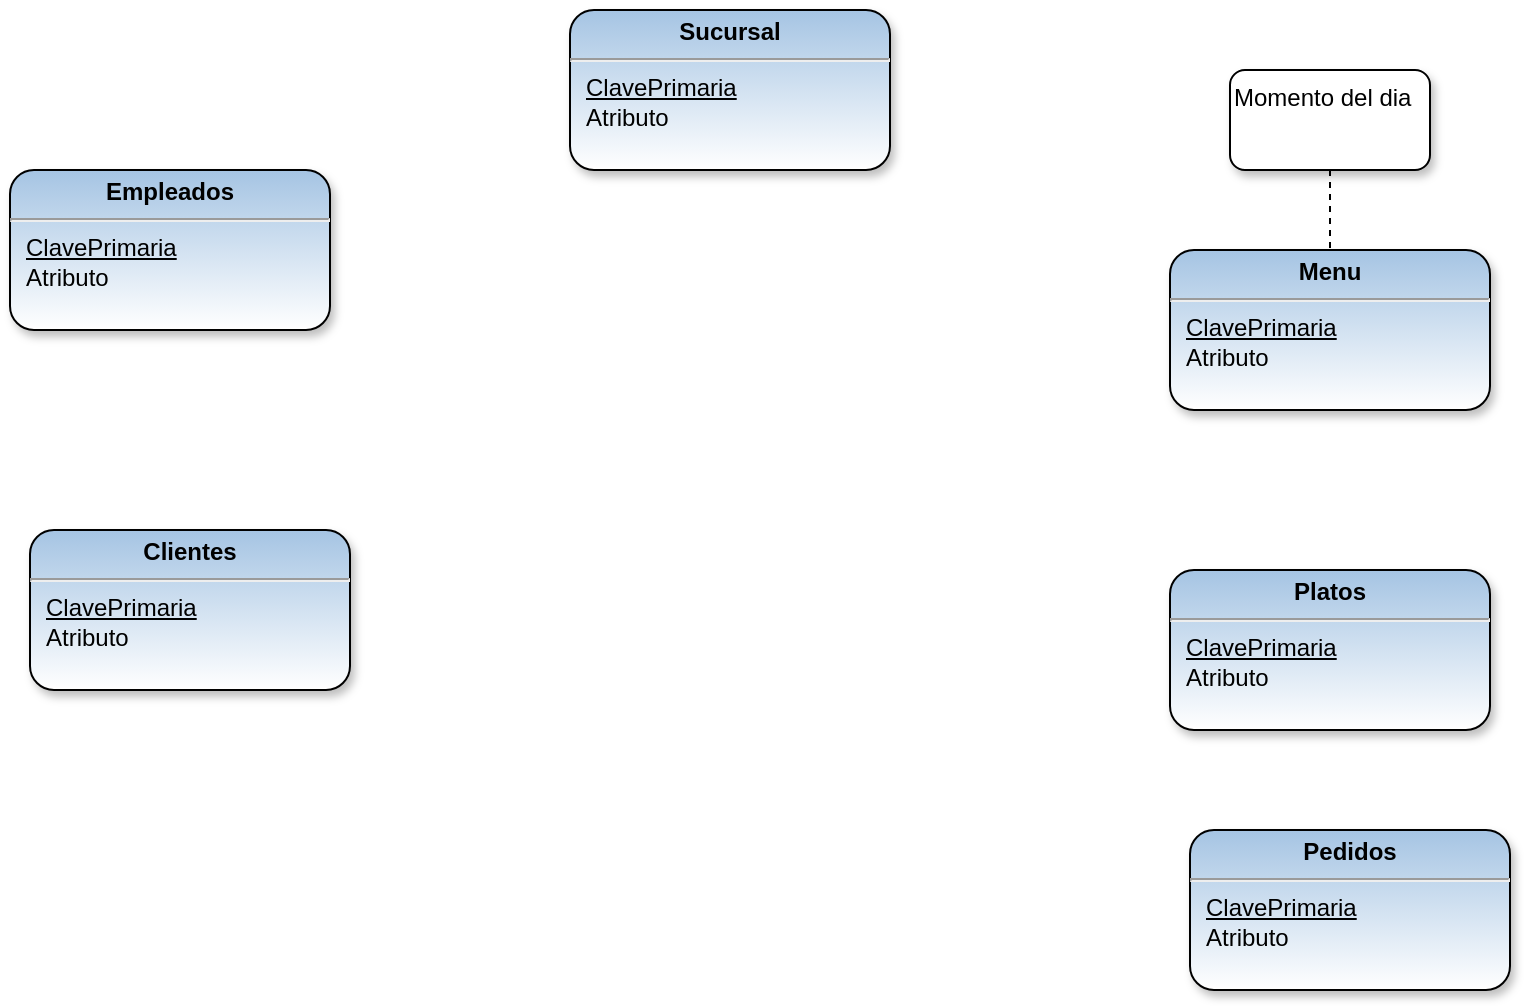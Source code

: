 <mxfile version="23.0.2" type="github">
  <diagram name="Página-1" id="3X6JfUOSzoIKd2hp5Chq">
    <mxGraphModel dx="1034" dy="430" grid="1" gridSize="10" guides="1" tooltips="1" connect="1" arrows="1" fold="1" page="1" pageScale="1" pageWidth="850" pageHeight="1100" math="0" shadow="0">
      <root>
        <mxCell id="0" />
        <mxCell id="1" parent="0" />
        <mxCell id="2ZVqeTXEcbyW0Spoo8fK-1" value="&lt;p style=&quot;text-align: center ; margin: 4px 0px 0px&quot;&gt;&lt;b&gt;Empleados&lt;/b&gt;&lt;/p&gt;&lt;hr&gt;&lt;p style=&quot;margin: 0px ; margin-left: 8px&quot;&gt;&lt;u&gt;ClavePrimaria&lt;/u&gt;&lt;br&gt;&lt;/p&gt;&lt;p style=&quot;margin: 0px ; margin-left: 8px&quot;&gt;Atributo&lt;/p&gt;" style="verticalAlign=top;align=left;overflow=fill;fontSize=12;fontFamily=Helvetica;html=1;gradientDirection=south;rounded=1;shadow=1;sketch=0;glass=0;strokeColor=#000000;fillColor=#a5c4e3;gradientColor=#ffffff;" vertex="1" parent="1">
          <mxGeometry x="20" y="100" width="160" height="80" as="geometry" />
        </mxCell>
        <mxCell id="2ZVqeTXEcbyW0Spoo8fK-2" value="&lt;p style=&quot;text-align: center ; margin: 4px 0px 0px&quot;&gt;&lt;b&gt;Menu&lt;/b&gt;&lt;/p&gt;&lt;hr&gt;&lt;p style=&quot;margin: 0px ; margin-left: 8px&quot;&gt;&lt;u&gt;ClavePrimaria&lt;/u&gt;&lt;br&gt;&lt;/p&gt;&lt;p style=&quot;margin: 0px ; margin-left: 8px&quot;&gt;Atributo&lt;/p&gt;" style="verticalAlign=top;align=left;overflow=fill;fontSize=12;fontFamily=Helvetica;html=1;gradientDirection=south;rounded=1;shadow=1;sketch=0;glass=0;strokeColor=#000000;fillColor=#a5c4e3;gradientColor=#ffffff;" vertex="1" parent="1">
          <mxGeometry x="600" y="140" width="160" height="80" as="geometry" />
        </mxCell>
        <mxCell id="2ZVqeTXEcbyW0Spoo8fK-3" value="" style="endArrow=none;dashed=1;html=1;rounded=0;entryX=0.5;entryY=0;entryDx=0;entryDy=0;" edge="1" parent="1" target="2ZVqeTXEcbyW0Spoo8fK-2">
          <mxGeometry width="50" height="50" relative="1" as="geometry">
            <mxPoint x="680" y="100" as="sourcePoint" />
            <mxPoint x="450" y="200" as="targetPoint" />
          </mxGeometry>
        </mxCell>
        <mxCell id="2ZVqeTXEcbyW0Spoo8fK-4" value="Momento del dia" style="rounded=1;whiteSpace=wrap;html=1;shadow=1;sketch=0;fillColor=#ffffff;gradientColor=#ffffff;align=left;verticalAlign=top;" vertex="1" parent="1">
          <mxGeometry x="630" y="50" width="100" height="50" as="geometry" />
        </mxCell>
        <mxCell id="2ZVqeTXEcbyW0Spoo8fK-5" value="&lt;p style=&quot;text-align: center ; margin: 4px 0px 0px&quot;&gt;&lt;b&gt;Platos&lt;/b&gt;&lt;/p&gt;&lt;hr&gt;&lt;p style=&quot;margin: 0px ; margin-left: 8px&quot;&gt;&lt;u&gt;ClavePrimaria&lt;/u&gt;&lt;br&gt;&lt;/p&gt;&lt;p style=&quot;margin: 0px ; margin-left: 8px&quot;&gt;Atributo&lt;/p&gt;" style="verticalAlign=top;align=left;overflow=fill;fontSize=12;fontFamily=Helvetica;html=1;gradientDirection=south;rounded=1;shadow=1;sketch=0;glass=0;strokeColor=#000000;fillColor=#a5c4e3;gradientColor=#ffffff;" vertex="1" parent="1">
          <mxGeometry x="600" y="300" width="160" height="80" as="geometry" />
        </mxCell>
        <mxCell id="2ZVqeTXEcbyW0Spoo8fK-6" value="&lt;p style=&quot;text-align: center ; margin: 4px 0px 0px&quot;&gt;&lt;b&gt;Clientes&lt;/b&gt;&lt;/p&gt;&lt;hr&gt;&lt;p style=&quot;margin: 0px ; margin-left: 8px&quot;&gt;&lt;u&gt;ClavePrimaria&lt;/u&gt;&lt;br&gt;&lt;/p&gt;&lt;p style=&quot;margin: 0px ; margin-left: 8px&quot;&gt;Atributo&lt;/p&gt;" style="verticalAlign=top;align=left;overflow=fill;fontSize=12;fontFamily=Helvetica;html=1;gradientDirection=south;rounded=1;shadow=1;sketch=0;glass=0;strokeColor=#000000;fillColor=#a5c4e3;gradientColor=#ffffff;" vertex="1" parent="1">
          <mxGeometry x="30" y="280" width="160" height="80" as="geometry" />
        </mxCell>
        <mxCell id="2ZVqeTXEcbyW0Spoo8fK-7" value="&lt;p style=&quot;text-align: center ; margin: 4px 0px 0px&quot;&gt;&lt;b&gt;Pedidos&lt;/b&gt;&lt;/p&gt;&lt;hr&gt;&lt;p style=&quot;margin: 0px ; margin-left: 8px&quot;&gt;&lt;u&gt;ClavePrimaria&lt;/u&gt;&lt;br&gt;&lt;/p&gt;&lt;p style=&quot;margin: 0px ; margin-left: 8px&quot;&gt;Atributo&lt;/p&gt;" style="verticalAlign=top;align=left;overflow=fill;fontSize=12;fontFamily=Helvetica;html=1;gradientDirection=south;rounded=1;shadow=1;sketch=0;glass=0;strokeColor=#000000;fillColor=#a5c4e3;gradientColor=#ffffff;" vertex="1" parent="1">
          <mxGeometry x="610" y="430" width="160" height="80" as="geometry" />
        </mxCell>
        <mxCell id="2ZVqeTXEcbyW0Spoo8fK-8" value="&lt;p style=&quot;text-align: center ; margin: 4px 0px 0px&quot;&gt;&lt;b&gt;Sucursal&lt;/b&gt;&lt;/p&gt;&lt;hr&gt;&lt;p style=&quot;margin: 0px ; margin-left: 8px&quot;&gt;&lt;u&gt;ClavePrimaria&lt;/u&gt;&lt;br&gt;&lt;/p&gt;&lt;p style=&quot;margin: 0px ; margin-left: 8px&quot;&gt;Atributo&lt;/p&gt;" style="verticalAlign=top;align=left;overflow=fill;fontSize=12;fontFamily=Helvetica;html=1;gradientDirection=south;rounded=1;shadow=1;sketch=0;glass=0;strokeColor=#000000;fillColor=#a5c4e3;gradientColor=#ffffff;" vertex="1" parent="1">
          <mxGeometry x="300" y="20" width="160" height="80" as="geometry" />
        </mxCell>
      </root>
    </mxGraphModel>
  </diagram>
</mxfile>
